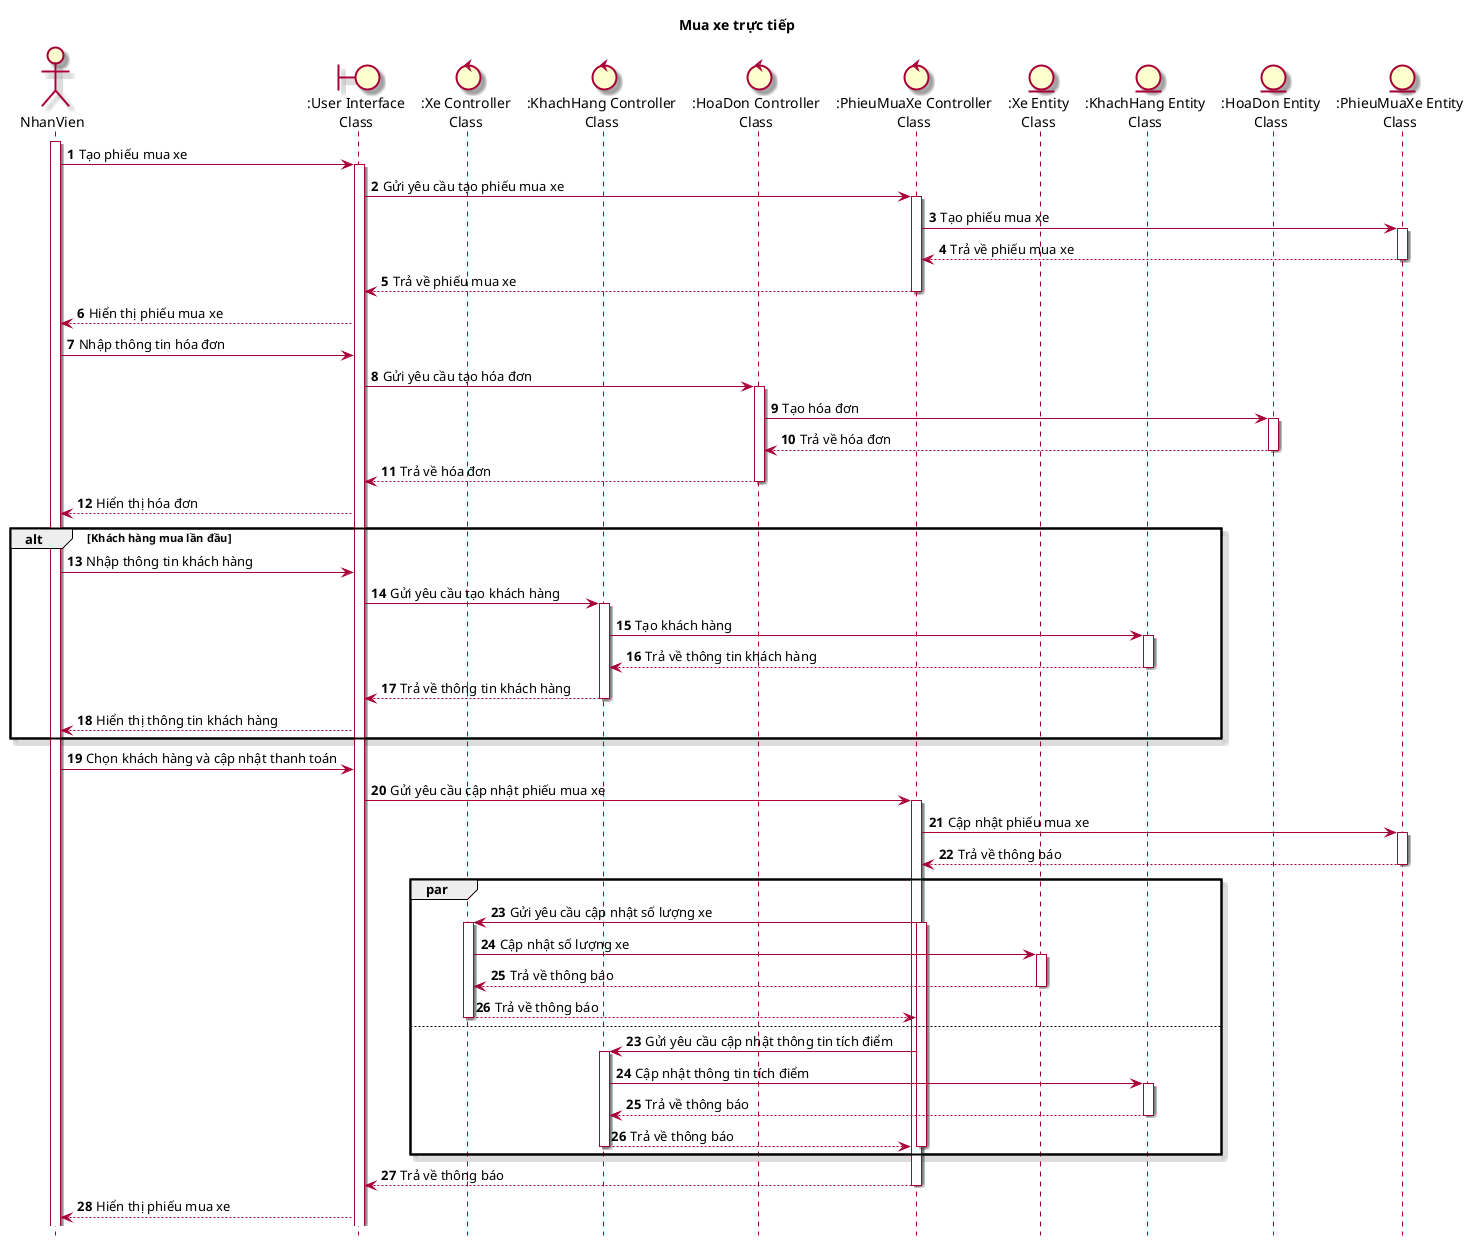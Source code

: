 @startuml SequenceDiagram

skin rose
hide footbox

title Mua xe trực tiếp

actor NhanVien
boundary ":User Interface\nClass" as ui
control ":Xe Controller\nClass" as xeControl
control ":KhachHang Controller\nClass" as khControl
control ":HoaDon Controller\nClass" as hdControl
control ":PhieuMuaXe Controller\nClass" as pmxControl
entity ":Xe Entity\nClass" as xe
entity ":KhachHang Entity\nClass" as kh
entity ":HoaDon Entity\nClass" as hd
entity ":PhieuMuaXe Entity\nClass" as pmx

autonumber
NhanVien++
NhanVien -> ui++ : Tạo phiếu mua xe
ui -> pmxControl++ : Gửi yêu cầu tạo phiếu mua xe
pmxControl -> pmx++ : Tạo phiếu mua xe
pmx --> pmxControl-- : Trả về phiếu mua xe
pmxControl --> ui-- : Trả về phiếu mua xe
ui --> NhanVien : Hiển thị phiếu mua xe
NhanVien -> ui : Nhập thông tin hóa đơn
ui -> hdControl++ : Gửi yêu cầu tạo hóa đơn
hdControl -> hd++ : Tạo hóa đơn
hd --> hdControl-- : Trả về hóa đơn
hdControl --> ui-- : Trả về hóa đơn
ui --> NhanVien : Hiển thị hóa đơn
alt Khách hàng mua lần đầu
    NhanVien -> ui : Nhập thông tin khách hàng
    ui -> khControl++ : Gửi yêu cầu tạo khách hàng
    khControl -> kh++ : Tạo khách hàng
    kh --> khControl-- : Trả về thông tin khách hàng
    khControl --> ui-- : Trả về thông tin khách hàng
    ui --> NhanVien : Hiển thị thông tin khách hàng
end
NhanVien -> ui : Chọn khách hàng và cập nhật thanh toán
ui -> pmxControl++ : Gửi yêu cầu cập nhật phiếu mua xe
pmxControl -> pmx++ : Cập nhật phiếu mua xe
pmx --> pmxControl-- : Trả về thông báo
par
    pmxControl -> xeControl++ : Gửi yêu cầu cập nhật số lượng xe
    pmxControl++
    xeControl -> xe++ : Cập nhật số lượng xe
    xe --> xeControl-- : Trả về thông báo
    xeControl--> pmxControl-- : Trả về thông báo
    else
    autonumber 23
    pmxControl -> khControl++ : Gửi yêu cầu cập nhật thông tin tích điểm
    khControl -> kh++ : Cập nhật thông tin tích điểm
    kh --> khControl-- : Trả về thông báo
    khControl--> pmxControl-- : Trả về thông báo
    pmxControl--
end
pmxControl --> ui-- : Trả về thông báo
ui --> NhanVien : Hiển thị phiếu mua xe

@enduml